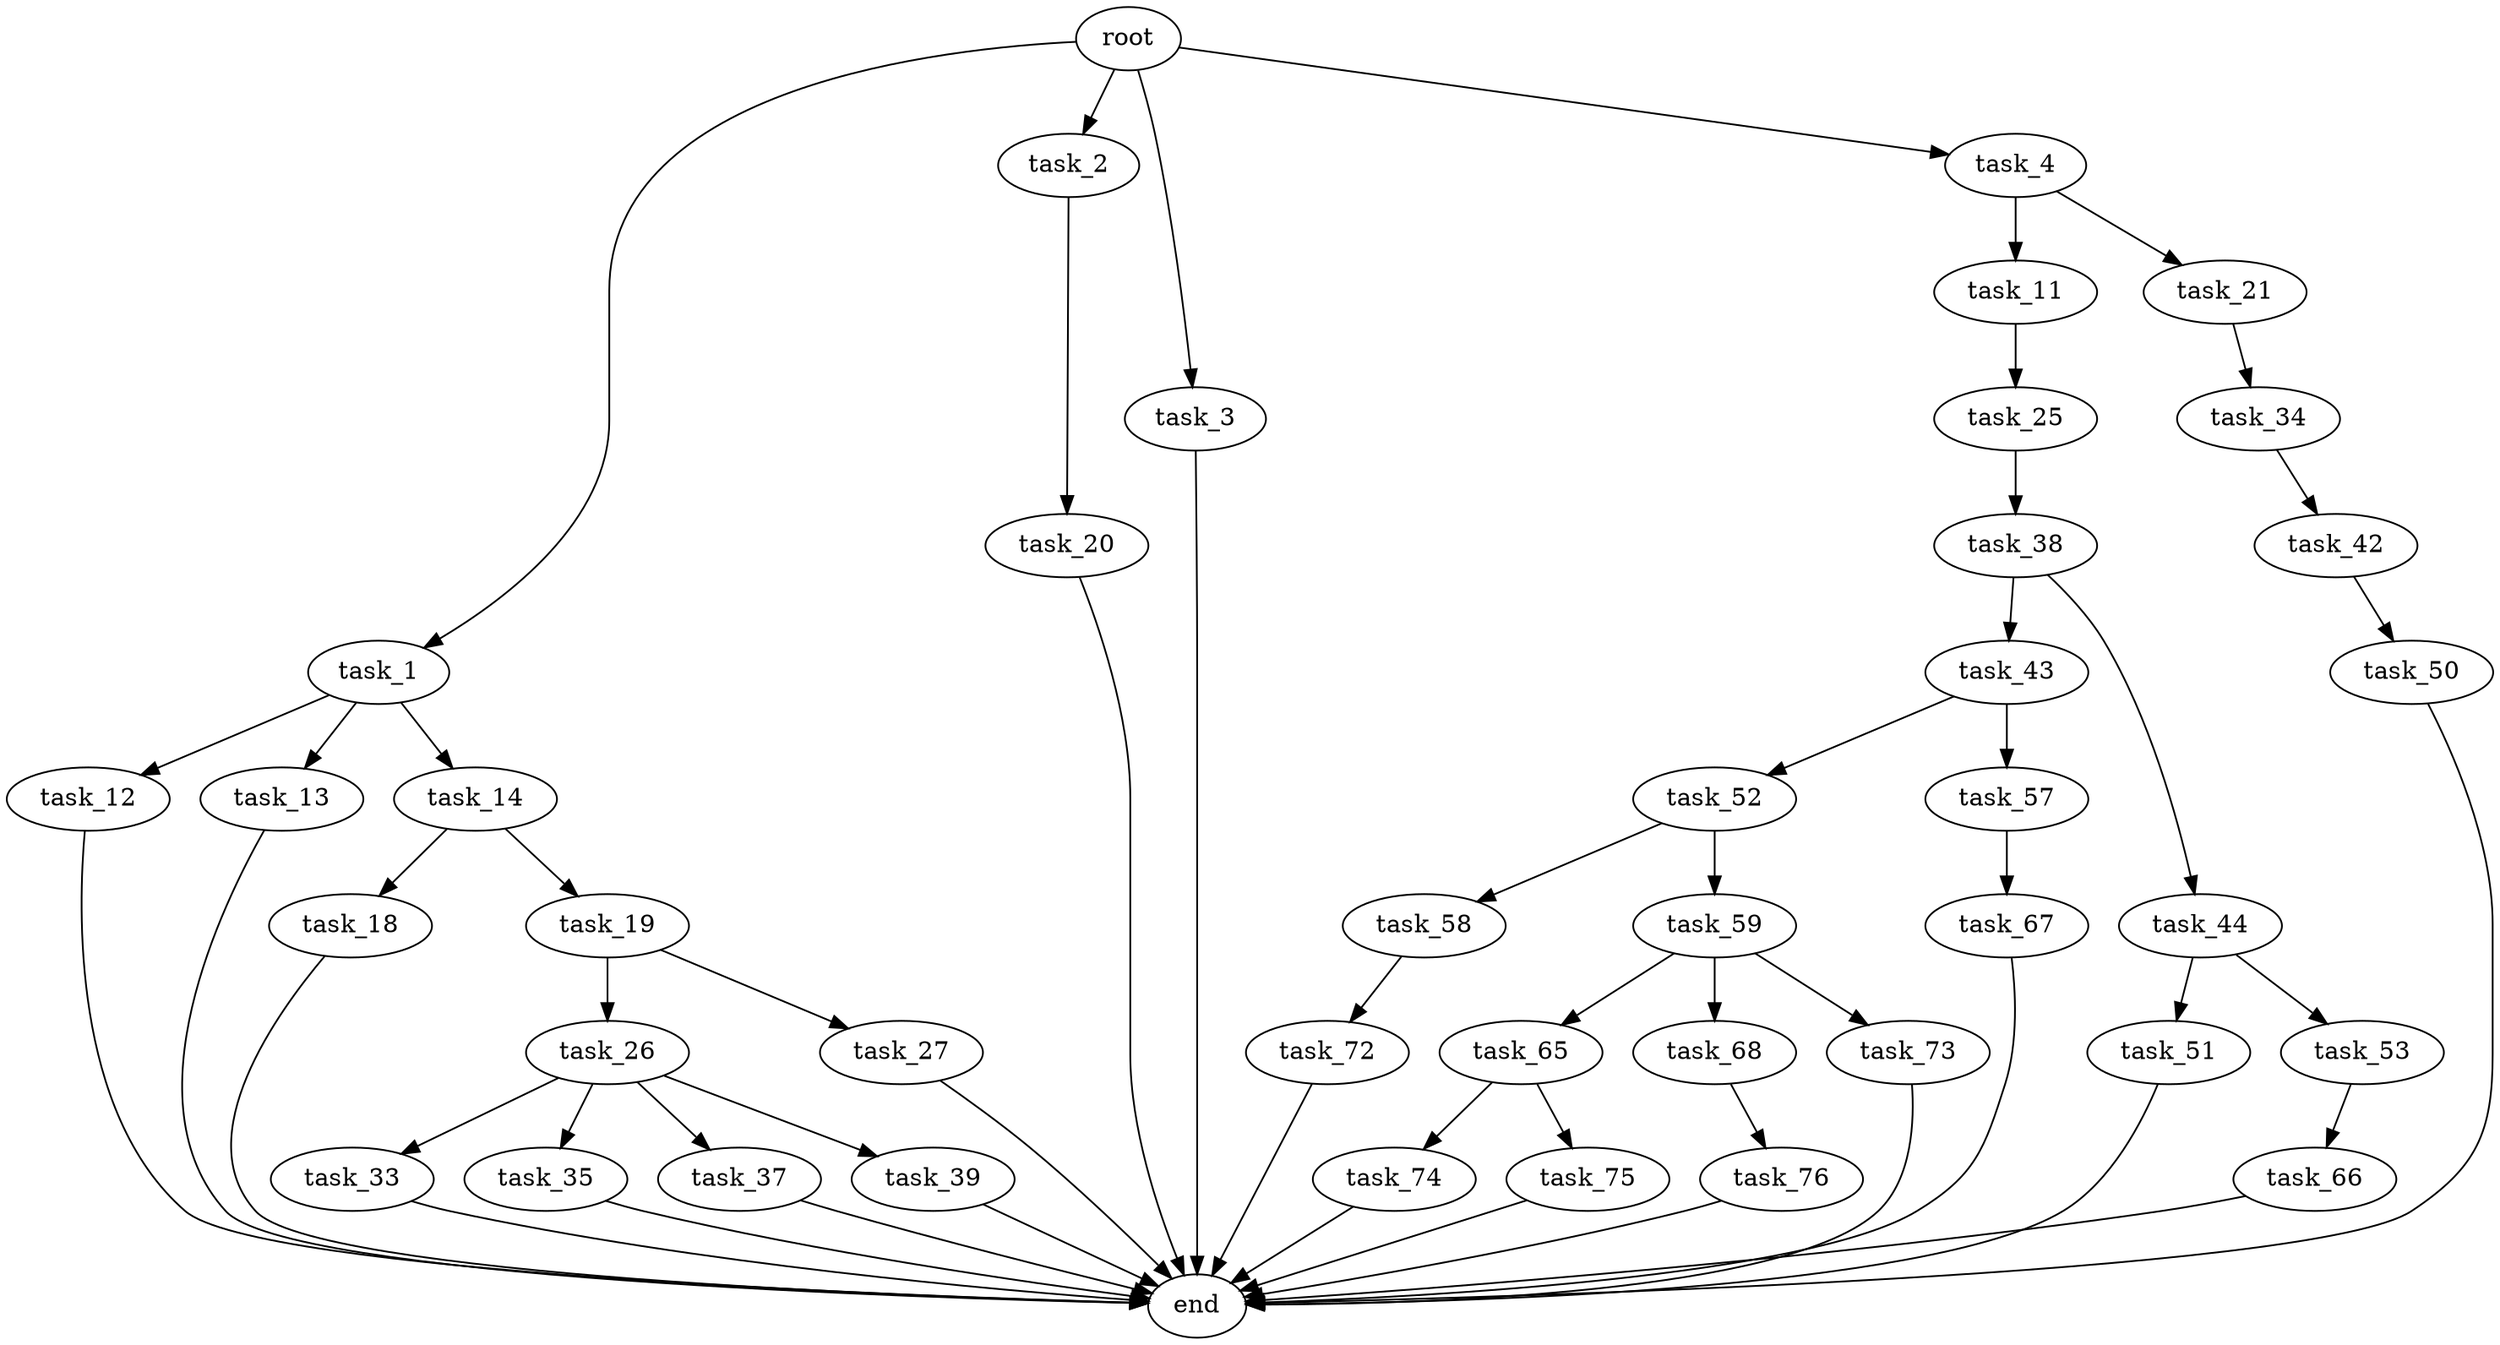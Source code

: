 digraph G {
  root [size="0.000000"];
  task_1 [size="77858172687.000000"];
  task_2 [size="134217728000.000000"];
  task_3 [size="24664445491.000000"];
  task_4 [size="661724683853.000000"];
  task_11 [size="4349783401.000000"];
  task_12 [size="1073741824000.000000"];
  task_13 [size="368293445632.000000"];
  task_14 [size="8178066125.000000"];
  task_18 [size="68719476736.000000"];
  task_19 [size="782757789696.000000"];
  task_20 [size="882620773167.000000"];
  task_21 [size="68719476736.000000"];
  task_25 [size="17763979239.000000"];
  task_26 [size="44834045430.000000"];
  task_27 [size="367070261903.000000"];
  task_33 [size="397446613991.000000"];
  task_34 [size="448504913906.000000"];
  task_35 [size="19974588542.000000"];
  task_37 [size="23990810422.000000"];
  task_38 [size="94768890423.000000"];
  task_39 [size="41732341471.000000"];
  task_42 [size="68719476736.000000"];
  task_43 [size="112885681489.000000"];
  task_44 [size="2273173150.000000"];
  task_50 [size="47992695237.000000"];
  task_51 [size="8120314973.000000"];
  task_52 [size="234004078028.000000"];
  task_53 [size="325505842734.000000"];
  task_57 [size="134217728000.000000"];
  task_58 [size="286532434744.000000"];
  task_59 [size="28991029248.000000"];
  task_65 [size="68719476736.000000"];
  task_66 [size="177392980324.000000"];
  task_67 [size="231928233984.000000"];
  task_68 [size="231644782133.000000"];
  task_72 [size="8589934592.000000"];
  task_73 [size="148836947616.000000"];
  task_74 [size="230728300923.000000"];
  task_75 [size="60729574531.000000"];
  task_76 [size="4488283216.000000"];
  end [size="0.000000"];

  root -> task_1 [size="1.000000"];
  root -> task_2 [size="1.000000"];
  root -> task_3 [size="1.000000"];
  root -> task_4 [size="1.000000"];
  task_1 -> task_12 [size="209715200.000000"];
  task_1 -> task_13 [size="209715200.000000"];
  task_1 -> task_14 [size="209715200.000000"];
  task_2 -> task_20 [size="209715200.000000"];
  task_3 -> end [size="1.000000"];
  task_4 -> task_11 [size="536870912.000000"];
  task_4 -> task_21 [size="536870912.000000"];
  task_11 -> task_25 [size="75497472.000000"];
  task_12 -> end [size="1.000000"];
  task_13 -> end [size="1.000000"];
  task_14 -> task_18 [size="411041792.000000"];
  task_14 -> task_19 [size="411041792.000000"];
  task_18 -> end [size="1.000000"];
  task_19 -> task_26 [size="679477248.000000"];
  task_19 -> task_27 [size="679477248.000000"];
  task_20 -> end [size="1.000000"];
  task_21 -> task_34 [size="134217728.000000"];
  task_25 -> task_38 [size="411041792.000000"];
  task_26 -> task_33 [size="33554432.000000"];
  task_26 -> task_35 [size="33554432.000000"];
  task_26 -> task_37 [size="33554432.000000"];
  task_26 -> task_39 [size="33554432.000000"];
  task_27 -> end [size="1.000000"];
  task_33 -> end [size="1.000000"];
  task_34 -> task_42 [size="301989888.000000"];
  task_35 -> end [size="1.000000"];
  task_37 -> end [size="1.000000"];
  task_38 -> task_43 [size="209715200.000000"];
  task_38 -> task_44 [size="209715200.000000"];
  task_39 -> end [size="1.000000"];
  task_42 -> task_50 [size="134217728.000000"];
  task_43 -> task_52 [size="134217728.000000"];
  task_43 -> task_57 [size="134217728.000000"];
  task_44 -> task_51 [size="75497472.000000"];
  task_44 -> task_53 [size="75497472.000000"];
  task_50 -> end [size="1.000000"];
  task_51 -> end [size="1.000000"];
  task_52 -> task_58 [size="838860800.000000"];
  task_52 -> task_59 [size="838860800.000000"];
  task_53 -> task_66 [size="679477248.000000"];
  task_57 -> task_67 [size="209715200.000000"];
  task_58 -> task_72 [size="411041792.000000"];
  task_59 -> task_65 [size="75497472.000000"];
  task_59 -> task_68 [size="75497472.000000"];
  task_59 -> task_73 [size="75497472.000000"];
  task_65 -> task_74 [size="134217728.000000"];
  task_65 -> task_75 [size="134217728.000000"];
  task_66 -> end [size="1.000000"];
  task_67 -> end [size="1.000000"];
  task_68 -> task_76 [size="301989888.000000"];
  task_72 -> end [size="1.000000"];
  task_73 -> end [size="1.000000"];
  task_74 -> end [size="1.000000"];
  task_75 -> end [size="1.000000"];
  task_76 -> end [size="1.000000"];
}

